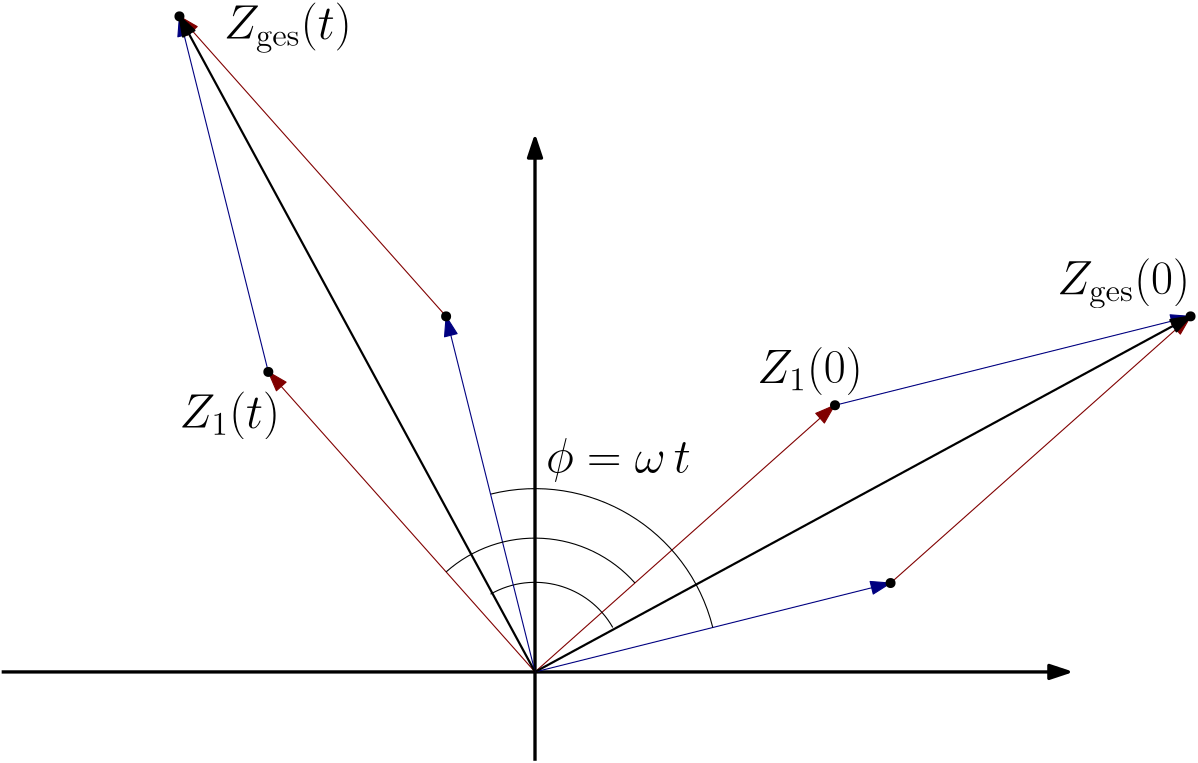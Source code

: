 <?xml version="1.0"?>
<!DOCTYPE ipe SYSTEM "ipe.dtd">
<ipe version="70212" creator="Ipe 7.2.13">
<info created="D:20200924231054" modified="D:20200924231402"/>
<ipestyle name="basic">
<symbol name="arrow/arc(spx)">
<path stroke="sym-stroke" fill="sym-stroke" pen="sym-pen">
0 0 m
-1 0.333 l
-1 -0.333 l
h
</path>
</symbol>
<symbol name="arrow/farc(spx)">
<path stroke="sym-stroke" fill="white" pen="sym-pen">
0 0 m
-1 0.333 l
-1 -0.333 l
h
</path>
</symbol>
<symbol name="arrow/ptarc(spx)">
<path stroke="sym-stroke" fill="sym-stroke" pen="sym-pen">
0 0 m
-1 0.333 l
-0.8 0 l
-1 -0.333 l
h
</path>
</symbol>
<symbol name="arrow/fptarc(spx)">
<path stroke="sym-stroke" fill="white" pen="sym-pen">
0 0 m
-1 0.333 l
-0.8 0 l
-1 -0.333 l
h
</path>
</symbol>
<symbol name="mark/circle(sx)" transformations="translations">
<path fill="sym-stroke">
0.6 0 0 0.6 0 0 e
0.4 0 0 0.4 0 0 e
</path>
</symbol>
<symbol name="mark/disk(sx)" transformations="translations">
<path fill="sym-stroke">
0.6 0 0 0.6 0 0 e
</path>
</symbol>
<symbol name="mark/fdisk(sfx)" transformations="translations">
<group>
<path fill="sym-fill">
0.5 0 0 0.5 0 0 e
</path>
<path fill="sym-stroke" fillrule="eofill">
0.6 0 0 0.6 0 0 e
0.4 0 0 0.4 0 0 e
</path>
</group>
</symbol>
<symbol name="mark/box(sx)" transformations="translations">
<path fill="sym-stroke" fillrule="eofill">
-0.6 -0.6 m
0.6 -0.6 l
0.6 0.6 l
-0.6 0.6 l
h
-0.4 -0.4 m
0.4 -0.4 l
0.4 0.4 l
-0.4 0.4 l
h
</path>
</symbol>
<symbol name="mark/square(sx)" transformations="translations">
<path fill="sym-stroke">
-0.6 -0.6 m
0.6 -0.6 l
0.6 0.6 l
-0.6 0.6 l
h
</path>
</symbol>
<symbol name="mark/fsquare(sfx)" transformations="translations">
<group>
<path fill="sym-fill">
-0.5 -0.5 m
0.5 -0.5 l
0.5 0.5 l
-0.5 0.5 l
h
</path>
<path fill="sym-stroke" fillrule="eofill">
-0.6 -0.6 m
0.6 -0.6 l
0.6 0.6 l
-0.6 0.6 l
h
-0.4 -0.4 m
0.4 -0.4 l
0.4 0.4 l
-0.4 0.4 l
h
</path>
</group>
</symbol>
<symbol name="mark/cross(sx)" transformations="translations">
<group>
<path fill="sym-stroke">
-0.43 -0.57 m
0.57 0.43 l
0.43 0.57 l
-0.57 -0.43 l
h
</path>
<path fill="sym-stroke">
-0.43 0.57 m
0.57 -0.43 l
0.43 -0.57 l
-0.57 0.43 l
h
</path>
</group>
</symbol>
<symbol name="arrow/fnormal(spx)">
<path stroke="sym-stroke" fill="white" pen="sym-pen">
0 0 m
-1 0.333 l
-1 -0.333 l
h
</path>
</symbol>
<symbol name="arrow/pointed(spx)">
<path stroke="sym-stroke" fill="sym-stroke" pen="sym-pen">
0 0 m
-1 0.333 l
-0.8 0 l
-1 -0.333 l
h
</path>
</symbol>
<symbol name="arrow/fpointed(spx)">
<path stroke="sym-stroke" fill="white" pen="sym-pen">
0 0 m
-1 0.333 l
-0.8 0 l
-1 -0.333 l
h
</path>
</symbol>
<symbol name="arrow/linear(spx)">
<path stroke="sym-stroke" pen="sym-pen">
-1 0.333 m
0 0 l
-1 -0.333 l
</path>
</symbol>
<symbol name="arrow/fdouble(spx)">
<path stroke="sym-stroke" fill="white" pen="sym-pen">
0 0 m
-1 0.333 l
-1 -0.333 l
h
-1 0 m
-2 0.333 l
-2 -0.333 l
h
</path>
</symbol>
<symbol name="arrow/double(spx)">
<path stroke="sym-stroke" fill="sym-stroke" pen="sym-pen">
0 0 m
-1 0.333 l
-1 -0.333 l
h
-1 0 m
-2 0.333 l
-2 -0.333 l
h
</path>
</symbol>
<pen name="heavier" value="0.8"/>
<pen name="fat" value="1.2"/>
<pen name="ultrafat" value="2"/>
<symbolsize name="large" value="5"/>
<symbolsize name="small" value="2"/>
<symbolsize name="tiny" value="1.1"/>
<arrowsize name="large" value="10"/>
<arrowsize name="small" value="5"/>
<arrowsize name="tiny" value="3"/>
<color name="red" value="1 0 0"/>
<color name="green" value="0 1 0"/>
<color name="blue" value="0 0 1"/>
<color name="yellow" value="1 1 0"/>
<color name="orange" value="1 0.647 0"/>
<color name="gold" value="1 0.843 0"/>
<color name="purple" value="0.627 0.125 0.941"/>
<color name="gray" value="0.745"/>
<color name="brown" value="0.647 0.165 0.165"/>
<color name="navy" value="0 0 0.502"/>
<color name="pink" value="1 0.753 0.796"/>
<color name="seagreen" value="0.18 0.545 0.341"/>
<color name="turquoise" value="0.251 0.878 0.816"/>
<color name="violet" value="0.933 0.51 0.933"/>
<color name="darkblue" value="0 0 0.545"/>
<color name="darkcyan" value="0 0.545 0.545"/>
<color name="darkgray" value="0.663"/>
<color name="darkgreen" value="0 0.392 0"/>
<color name="darkmagenta" value="0.545 0 0.545"/>
<color name="darkorange" value="1 0.549 0"/>
<color name="darkred" value="0.545 0 0"/>
<color name="lightblue" value="0.678 0.847 0.902"/>
<color name="lightcyan" value="0.878 1 1"/>
<color name="lightgray" value="0.827"/>
<color name="lightgreen" value="0.565 0.933 0.565"/>
<color name="lightyellow" value="1 1 0.878"/>
<color name="curr" value="0.5 0 0"/>
<color name="volt" value="0 0 0.5"/>
<dashstyle name="dashed" value="[4] 0"/>
<dashstyle name="dotted" value="[1 3] 0"/>
<dashstyle name="dash dotted" value="[4 2 1 2] 0"/>
<dashstyle name="dash dot dotted" value="[4 2 1 2 1 2] 0"/>
<textsize name="large" value="\large"/>
<textsize name="Large" value="\Large"/>
<textsize name="LARGE" value="\LARGE"/>
<textsize name="huge" value="\huge"/>
<textsize name="Huge" value="\Huge"/>
<textsize name="small" value="\small"/>
<textsize name="footnote" value="\footnotesize"/>
<textsize name="tiny" value="\tiny"/>
<textstyle name="center" begin="\begin{center}" end="\end{center}"/>
<textstyle name="itemize" begin="\begin{itemize}" end="\end{itemize}"/>
<textstyle name="item" begin="\begin{itemize}\item{}" end="\end{itemize}"/>
<gridsize name="4 pts" value="4"/>
<gridsize name="8 pts (~3 mm)" value="8"/>
<gridsize name="16 pts (~6 mm)" value="16"/>
<gridsize name="32 pts (~12 mm)" value="32"/>
<gridsize name="10 pts (~3.5 mm)" value="10"/>
<gridsize name="20 pts (~7 mm)" value="20"/>
<gridsize name="14 pts (~5 mm)" value="14"/>
<gridsize name="28 pts (~10 mm)" value="28"/>
<gridsize name="56 pts (~20 mm)" value="56"/>
<anglesize name="90 deg" value="90"/>
<anglesize name="60 deg" value="60"/>
<anglesize name="45 deg" value="45"/>
<anglesize name="30 deg" value="30"/>
<anglesize name="22.5 deg" value="22.5"/>
<opacity name="10%" value="0.1"/>
<opacity name="30%" value="0.3"/>
<opacity name="50%" value="0.5"/>
<opacity name="75%" value="0.75"/>
<tiling name="falling" angle="-60" step="4" width="1"/>
<tiling name="rising" angle="30" step="4" width="1"/>
</ipestyle>
<page>
<layer name="alpha"/>
<view layers="alpha" active="alpha"/>
<path layer="alpha" matrix="1 0 0 1 -64 -64" stroke="black" pen="fat" arrow="normal/normal">
160 544 m
544 544 l
</path>
<path matrix="1 0 0 0.583333 -64 242.667" stroke="black" pen="fat" arrow="normal/normal">
352 352 m
352 736 l
</path>
<path matrix="1 0 0 1 -64 -64" stroke="volt" arrow="normal/normal">
352 544 m
480 576 l
</path>
<path matrix="1.12346 0 0 1 -107.457 -64" stroke="curr" arrow="normal/normal">
352 544 m
448 640 l
</path>
<path matrix="1.125 0 0 1 -124 -64" stroke="curr" arrow="normal/normal">
480 576 m
576 672 l
</path>
<path matrix="1 0 0 1 -52 -64" stroke="volt" arrow="normal/normal">
448 640 m
576 672 l
</path>
<path matrix="1.05357 0 0 1 -15.4286 0" stroke="black" pen="heavier" arrow="normal/normal">
288 480 m
512 608 l
</path>
<path stroke="black">
352 496 m
65.9697 0 0 65.9697 288 480 272 544 a
</path>
<path stroke="black">
316 496 m
32.249 0 0 32.249 288 480 272 508 a
</path>
<path stroke="volt" arrow="normal/normal">
288 480 m
256 608 l
</path>
<path matrix="1 0 0 1.125 0 -60" stroke="curr" arrow="normal/normal">
288 480 m
192 576 l
</path>
<path matrix="1 0 0 1.125 -0 -76" stroke="curr" arrow="normal/normal">
256 608 m
160 704 l
</path>
<path matrix="1 0 0 1 0 12" stroke="volt" arrow="normal/normal">
192 576 m
160 704 l
</path>
<path matrix="1 0 0 1.05357 0 -25.7143" stroke="black" pen="heavier" arrow="normal/normal">
288 480 m
160 704 l
</path>
<text matrix="1 0 0 1 -8 0" transformations="translations" pos="300 552" stroke="black" type="label" width="52.003" height="11.953" depth="3.35" valign="baseline" size="LARGE" style="math">\phi = \omega \, t
</text>
<text matrix="1 0 0 1 -48 80" transformations="translations" pos="416 504" stroke="black" type="label" width="37.977" height="12.896" depth="4.29" valign="baseline" size="LARGE" style="math">Z_1(0)
</text>
<path stroke="black">
324 512 m
48.1664 0 0 48.1664 288 480 256 516 a
</path>
<text matrix="1 0 0 1 0 -4" transformations="translations" pos="160 572" stroke="black" type="label" width="36.169" height="12.896" depth="4.29" valign="baseline" size="LARGE" style="math">Z_1(t)</text>
<use name="mark/disk(sx)" pos="192 588" size="normal" stroke="black"/>
<use name="mark/disk(sx)" pos="396 576" size="normal" stroke="black"/>
<use name="mark/disk(sx)" pos="160 716" size="normal" stroke="black"/>
<use name="mark/disk(sx)" pos="256 608" size="normal" stroke="black"/>
<use name="mark/disk(sx)" pos="416 512" size="normal" stroke="black"/>
<use name="mark/disk(sx)" pos="524 608" size="normal" stroke="black"/>
<text matrix="1 0 0 1 -12 4" transformations="translations" pos="188 704" stroke="black" type="label" width="45.989" height="12.893" depth="4.91" valign="baseline" size="LARGE" style="math">Z_{\mathrm{ges}}(t)</text>
<text matrix="1 0 0 1 28 -4" transformations="translations" pos="448 620" stroke="black" type="label" width="47.797" height="12.893" depth="4.91" valign="baseline" size="LARGE" style="math">Z_{\mathrm{ges}}(0)</text>
</page>
</ipe>
